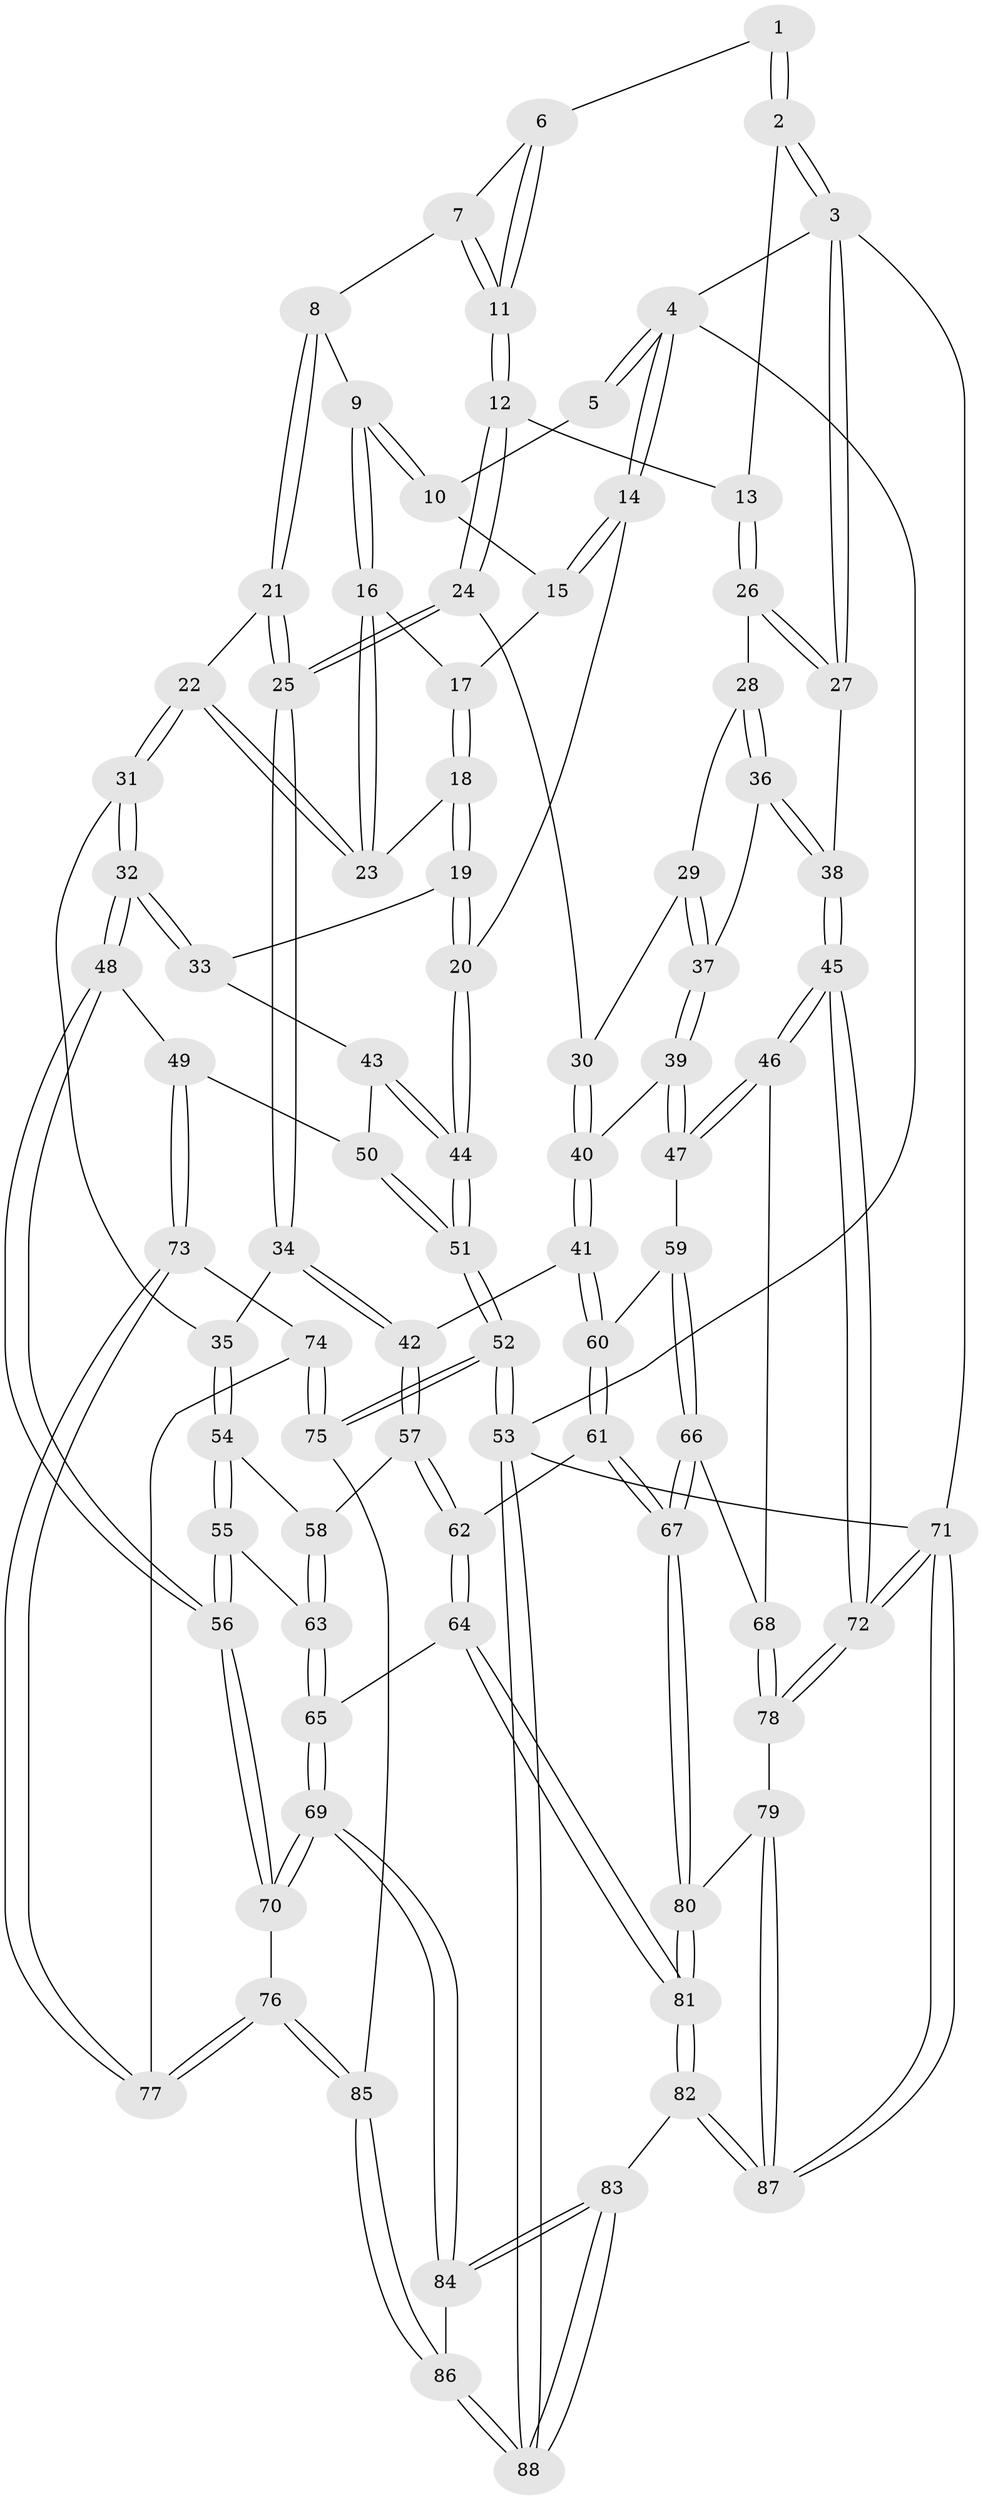 // coarse degree distribution, {3: 0.15384615384615385, 6: 0.057692307692307696, 5: 0.3076923076923077, 2: 0.019230769230769232, 4: 0.46153846153846156}
// Generated by graph-tools (version 1.1) at 2025/24/03/03/25 07:24:39]
// undirected, 88 vertices, 217 edges
graph export_dot {
graph [start="1"]
  node [color=gray90,style=filled];
  1 [pos="+0.5804355189672287+0"];
  2 [pos="+0.728762538913279+0"];
  3 [pos="+1+0"];
  4 [pos="+0+0"];
  5 [pos="+0.4620240551579432+0"];
  6 [pos="+0.5823434857754001+0.008827959263762165"];
  7 [pos="+0.5456210460574135+0.19862712335217764"];
  8 [pos="+0.43554294812485045+0.17333626327015253"];
  9 [pos="+0.40790069912993293+0.12727455884025274"];
  10 [pos="+0.39609994181310415+0.028032455997918534"];
  11 [pos="+0.6392951109958136+0.2697835815787414"];
  12 [pos="+0.651306721347384+0.2835030291249168"];
  13 [pos="+0.7867326344952726+0.21946998460981035"];
  14 [pos="+0+0"];
  15 [pos="+0.17923126639079345+0.12188271391033263"];
  16 [pos="+0.2928533059868082+0.22721758722144134"];
  17 [pos="+0.19968485859299018+0.1808104213026349"];
  18 [pos="+0.1496250616689239+0.32947766293479347"];
  19 [pos="+0.10616232353292292+0.36623865404237704"];
  20 [pos="+0+0.27848981291488745"];
  21 [pos="+0.42995296035028585+0.245861996462346"];
  22 [pos="+0.3435513928813135+0.33981833819609986"];
  23 [pos="+0.31239837916693197+0.31610216153251897"];
  24 [pos="+0.6098242191317558+0.359235030396287"];
  25 [pos="+0.5807984702264691+0.3786447081487472"];
  26 [pos="+0.8770837974873803+0.2637629668981283"];
  27 [pos="+1+0.19400319343931435"];
  28 [pos="+0.8603853326663762+0.3926752560482573"];
  29 [pos="+0.7390013215424815+0.430396770433654"];
  30 [pos="+0.7046138844421327+0.4362195121570679"];
  31 [pos="+0.38348343772776683+0.4676477719905676"];
  32 [pos="+0.3155412072157193+0.5189434696037095"];
  33 [pos="+0.1635725661361678+0.468426206247167"];
  34 [pos="+0.5145840455088462+0.46191927601398414"];
  35 [pos="+0.4876453689074784+0.4716053424271052"];
  36 [pos="+0.8700375858418873+0.44000943412983784"];
  37 [pos="+0.8431747491921526+0.5085547498824217"];
  38 [pos="+1+0.5394060784228484"];
  39 [pos="+0.8343772750864018+0.5367018765924977"];
  40 [pos="+0.7509591561494835+0.5632389379201642"];
  41 [pos="+0.7279453616558161+0.5897759861569323"];
  42 [pos="+0.6567185381192031+0.6047050349114901"];
  43 [pos="+0.1539305881569065+0.4820976458739179"];
  44 [pos="+0+0.6323957719047574"];
  45 [pos="+1+0.6597489882929307"];
  46 [pos="+1+0.6597351640401242"];
  47 [pos="+0.9467480354216298+0.6308351043276934"];
  48 [pos="+0.305405686906666+0.6057439009594264"];
  49 [pos="+0.18807184711226688+0.6971032007674626"];
  50 [pos="+0.09830319636163468+0.6705374875745136"];
  51 [pos="+0+0.7282051354543072"];
  52 [pos="+0+0.88550156088943"];
  53 [pos="+0+1"];
  54 [pos="+0.49074589177551936+0.5930118379459535"];
  55 [pos="+0.425862058609335+0.7032788711424621"];
  56 [pos="+0.39497083303022307+0.7214144227480468"];
  57 [pos="+0.6394767787033078+0.6401113644168259"];
  58 [pos="+0.5491838406470113+0.6744069071336443"];
  59 [pos="+0.8455152999714391+0.6978308672299016"];
  60 [pos="+0.7679873687997418+0.6635528353110367"];
  61 [pos="+0.719948982093485+0.780184825615527"];
  62 [pos="+0.6593164149308615+0.7657748560323038"];
  63 [pos="+0.5362432900593628+0.6953388959076209"];
  64 [pos="+0.5834137740016453+0.8140764914535427"];
  65 [pos="+0.5651332568160042+0.8067098084128715"];
  66 [pos="+0.8377679267880805+0.7575551560088407"];
  67 [pos="+0.7690277940899499+0.8234757024747537"];
  68 [pos="+0.8959459965371318+0.7821447551448625"];
  69 [pos="+0.3985080697930326+0.8263564245358156"];
  70 [pos="+0.3921065226916397+0.8190476809705912"];
  71 [pos="+1+1"];
  72 [pos="+1+0.8111260717770808"];
  73 [pos="+0.19636046037665353+0.7251888386720534"];
  74 [pos="+0.13038034762996753+0.8323917493138328"];
  75 [pos="+0.09373121080369366+0.867361028745996"];
  76 [pos="+0.27401669870148376+0.8249924550677169"];
  77 [pos="+0.27231477609588794+0.8233457441251973"];
  78 [pos="+0.9021652458733445+0.8853271540847677"];
  79 [pos="+0.8808897884207463+0.8999013170646187"];
  80 [pos="+0.7837909280954889+0.8941742628408704"];
  81 [pos="+0.6460528434620092+1"];
  82 [pos="+0.608162022677382+1"];
  83 [pos="+0.5097960768532599+1"];
  84 [pos="+0.4007193529514911+0.843926400387392"];
  85 [pos="+0.21265097338637973+0.9216960592561633"];
  86 [pos="+0.2307965158855377+1"];
  87 [pos="+1+1"];
  88 [pos="+0.23787778004771137+1"];
  1 -- 2;
  1 -- 2;
  1 -- 6;
  2 -- 3;
  2 -- 3;
  2 -- 13;
  3 -- 4;
  3 -- 27;
  3 -- 27;
  3 -- 71;
  4 -- 5;
  4 -- 5;
  4 -- 14;
  4 -- 14;
  4 -- 53;
  5 -- 10;
  6 -- 7;
  6 -- 11;
  6 -- 11;
  7 -- 8;
  7 -- 11;
  7 -- 11;
  8 -- 9;
  8 -- 21;
  8 -- 21;
  9 -- 10;
  9 -- 10;
  9 -- 16;
  9 -- 16;
  10 -- 15;
  11 -- 12;
  11 -- 12;
  12 -- 13;
  12 -- 24;
  12 -- 24;
  13 -- 26;
  13 -- 26;
  14 -- 15;
  14 -- 15;
  14 -- 20;
  15 -- 17;
  16 -- 17;
  16 -- 23;
  16 -- 23;
  17 -- 18;
  17 -- 18;
  18 -- 19;
  18 -- 19;
  18 -- 23;
  19 -- 20;
  19 -- 20;
  19 -- 33;
  20 -- 44;
  20 -- 44;
  21 -- 22;
  21 -- 25;
  21 -- 25;
  22 -- 23;
  22 -- 23;
  22 -- 31;
  22 -- 31;
  24 -- 25;
  24 -- 25;
  24 -- 30;
  25 -- 34;
  25 -- 34;
  26 -- 27;
  26 -- 27;
  26 -- 28;
  27 -- 38;
  28 -- 29;
  28 -- 36;
  28 -- 36;
  29 -- 30;
  29 -- 37;
  29 -- 37;
  30 -- 40;
  30 -- 40;
  31 -- 32;
  31 -- 32;
  31 -- 35;
  32 -- 33;
  32 -- 33;
  32 -- 48;
  32 -- 48;
  33 -- 43;
  34 -- 35;
  34 -- 42;
  34 -- 42;
  35 -- 54;
  35 -- 54;
  36 -- 37;
  36 -- 38;
  36 -- 38;
  37 -- 39;
  37 -- 39;
  38 -- 45;
  38 -- 45;
  39 -- 40;
  39 -- 47;
  39 -- 47;
  40 -- 41;
  40 -- 41;
  41 -- 42;
  41 -- 60;
  41 -- 60;
  42 -- 57;
  42 -- 57;
  43 -- 44;
  43 -- 44;
  43 -- 50;
  44 -- 51;
  44 -- 51;
  45 -- 46;
  45 -- 46;
  45 -- 72;
  45 -- 72;
  46 -- 47;
  46 -- 47;
  46 -- 68;
  47 -- 59;
  48 -- 49;
  48 -- 56;
  48 -- 56;
  49 -- 50;
  49 -- 73;
  49 -- 73;
  50 -- 51;
  50 -- 51;
  51 -- 52;
  51 -- 52;
  52 -- 53;
  52 -- 53;
  52 -- 75;
  52 -- 75;
  53 -- 88;
  53 -- 88;
  53 -- 71;
  54 -- 55;
  54 -- 55;
  54 -- 58;
  55 -- 56;
  55 -- 56;
  55 -- 63;
  56 -- 70;
  56 -- 70;
  57 -- 58;
  57 -- 62;
  57 -- 62;
  58 -- 63;
  58 -- 63;
  59 -- 60;
  59 -- 66;
  59 -- 66;
  60 -- 61;
  60 -- 61;
  61 -- 62;
  61 -- 67;
  61 -- 67;
  62 -- 64;
  62 -- 64;
  63 -- 65;
  63 -- 65;
  64 -- 65;
  64 -- 81;
  64 -- 81;
  65 -- 69;
  65 -- 69;
  66 -- 67;
  66 -- 67;
  66 -- 68;
  67 -- 80;
  67 -- 80;
  68 -- 78;
  68 -- 78;
  69 -- 70;
  69 -- 70;
  69 -- 84;
  69 -- 84;
  70 -- 76;
  71 -- 72;
  71 -- 72;
  71 -- 87;
  71 -- 87;
  72 -- 78;
  72 -- 78;
  73 -- 74;
  73 -- 77;
  73 -- 77;
  74 -- 75;
  74 -- 75;
  74 -- 77;
  75 -- 85;
  76 -- 77;
  76 -- 77;
  76 -- 85;
  76 -- 85;
  78 -- 79;
  79 -- 80;
  79 -- 87;
  79 -- 87;
  80 -- 81;
  80 -- 81;
  81 -- 82;
  81 -- 82;
  82 -- 83;
  82 -- 87;
  82 -- 87;
  83 -- 84;
  83 -- 84;
  83 -- 88;
  83 -- 88;
  84 -- 86;
  85 -- 86;
  85 -- 86;
  86 -- 88;
  86 -- 88;
}
